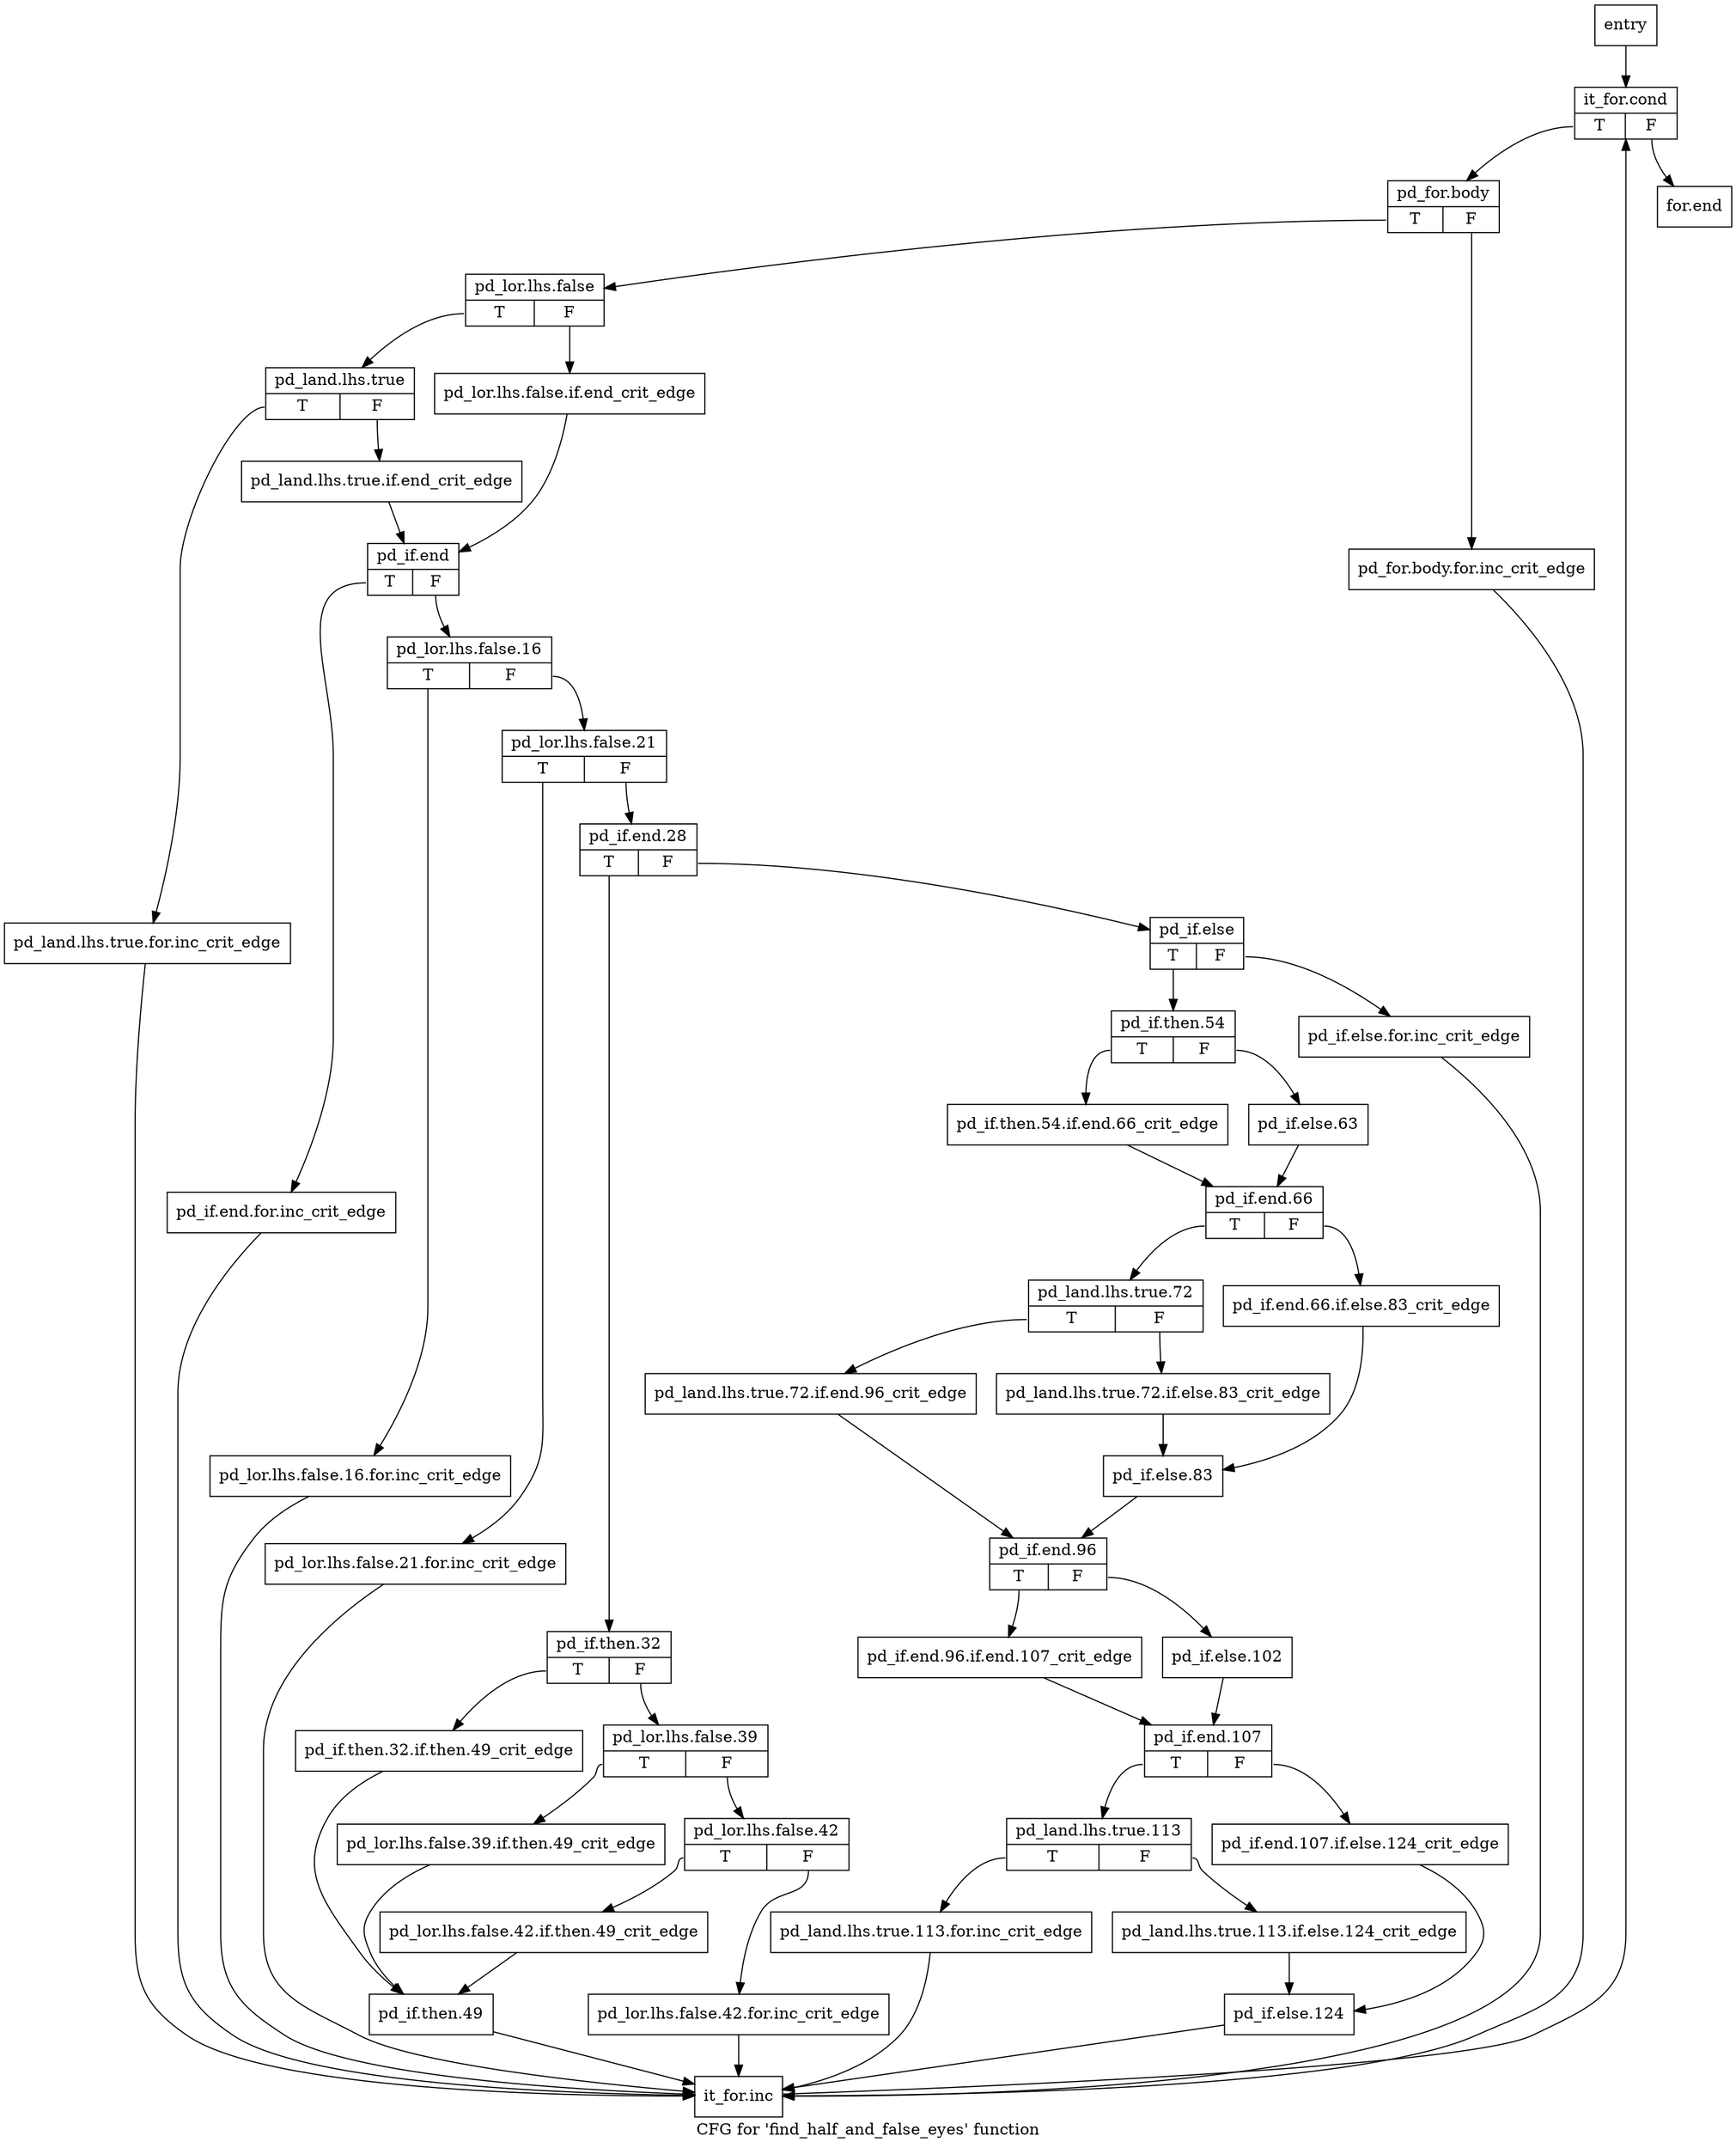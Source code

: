 digraph "CFG for 'find_half_and_false_eyes' function" {
	label="CFG for 'find_half_and_false_eyes' function";

	Node0x30aad00 [shape=record,label="{entry}"];
	Node0x30aad00 -> Node0x30aad50;
	Node0x30aad50 [shape=record,label="{it_for.cond|{<s0>T|<s1>F}}"];
	Node0x30aad50:s0 -> Node0x30aada0;
	Node0x30aad50:s1 -> Node0x30abb10;
	Node0x30aada0 [shape=record,label="{pd_for.body|{<s0>T|<s1>F}}"];
	Node0x30aada0:s0 -> Node0x30aae40;
	Node0x30aada0:s1 -> Node0x30aadf0;
	Node0x30aadf0 [shape=record,label="{pd_for.body.for.inc_crit_edge}"];
	Node0x30aadf0 -> Node0x30abac0;
	Node0x30aae40 [shape=record,label="{pd_lor.lhs.false|{<s0>T|<s1>F}}"];
	Node0x30aae40:s0 -> Node0x30aaee0;
	Node0x30aae40:s1 -> Node0x30aae90;
	Node0x30aae90 [shape=record,label="{pd_lor.lhs.false.if.end_crit_edge}"];
	Node0x30aae90 -> Node0x30aafd0;
	Node0x30aaee0 [shape=record,label="{pd_land.lhs.true|{<s0>T|<s1>F}}"];
	Node0x30aaee0:s0 -> Node0x30aaf80;
	Node0x30aaee0:s1 -> Node0x30aaf30;
	Node0x30aaf30 [shape=record,label="{pd_land.lhs.true.if.end_crit_edge}"];
	Node0x30aaf30 -> Node0x30aafd0;
	Node0x30aaf80 [shape=record,label="{pd_land.lhs.true.for.inc_crit_edge}"];
	Node0x30aaf80 -> Node0x30abac0;
	Node0x30aafd0 [shape=record,label="{pd_if.end|{<s0>T|<s1>F}}"];
	Node0x30aafd0:s0 -> Node0x30ab020;
	Node0x30aafd0:s1 -> Node0x30ab070;
	Node0x30ab020 [shape=record,label="{pd_if.end.for.inc_crit_edge}"];
	Node0x30ab020 -> Node0x30abac0;
	Node0x30ab070 [shape=record,label="{pd_lor.lhs.false.16|{<s0>T|<s1>F}}"];
	Node0x30ab070:s0 -> Node0x30ab0c0;
	Node0x30ab070:s1 -> Node0x30ab110;
	Node0x30ab0c0 [shape=record,label="{pd_lor.lhs.false.16.for.inc_crit_edge}"];
	Node0x30ab0c0 -> Node0x30abac0;
	Node0x30ab110 [shape=record,label="{pd_lor.lhs.false.21|{<s0>T|<s1>F}}"];
	Node0x30ab110:s0 -> Node0x30ab160;
	Node0x30ab110:s1 -> Node0x30ab1b0;
	Node0x30ab160 [shape=record,label="{pd_lor.lhs.false.21.for.inc_crit_edge}"];
	Node0x30ab160 -> Node0x30abac0;
	Node0x30ab1b0 [shape=record,label="{pd_if.end.28|{<s0>T|<s1>F}}"];
	Node0x30ab1b0:s0 -> Node0x30ab200;
	Node0x30ab1b0:s1 -> Node0x30ab480;
	Node0x30ab200 [shape=record,label="{pd_if.then.32|{<s0>T|<s1>F}}"];
	Node0x30ab200:s0 -> Node0x30ab250;
	Node0x30ab200:s1 -> Node0x30ab2a0;
	Node0x30ab250 [shape=record,label="{pd_if.then.32.if.then.49_crit_edge}"];
	Node0x30ab250 -> Node0x30ab430;
	Node0x30ab2a0 [shape=record,label="{pd_lor.lhs.false.39|{<s0>T|<s1>F}}"];
	Node0x30ab2a0:s0 -> Node0x30ab2f0;
	Node0x30ab2a0:s1 -> Node0x30ab340;
	Node0x30ab2f0 [shape=record,label="{pd_lor.lhs.false.39.if.then.49_crit_edge}"];
	Node0x30ab2f0 -> Node0x30ab430;
	Node0x30ab340 [shape=record,label="{pd_lor.lhs.false.42|{<s0>T|<s1>F}}"];
	Node0x30ab340:s0 -> Node0x30ab3e0;
	Node0x30ab340:s1 -> Node0x30ab390;
	Node0x30ab390 [shape=record,label="{pd_lor.lhs.false.42.for.inc_crit_edge}"];
	Node0x30ab390 -> Node0x30abac0;
	Node0x30ab3e0 [shape=record,label="{pd_lor.lhs.false.42.if.then.49_crit_edge}"];
	Node0x30ab3e0 -> Node0x30ab430;
	Node0x30ab430 [shape=record,label="{pd_if.then.49}"];
	Node0x30ab430 -> Node0x30abac0;
	Node0x30ab480 [shape=record,label="{pd_if.else|{<s0>T|<s1>F}}"];
	Node0x30ab480:s0 -> Node0x30ab520;
	Node0x30ab480:s1 -> Node0x30ab4d0;
	Node0x30ab4d0 [shape=record,label="{pd_if.else.for.inc_crit_edge}"];
	Node0x30ab4d0 -> Node0x30abac0;
	Node0x30ab520 [shape=record,label="{pd_if.then.54|{<s0>T|<s1>F}}"];
	Node0x30ab520:s0 -> Node0x30ab570;
	Node0x30ab520:s1 -> Node0x30ab5c0;
	Node0x30ab570 [shape=record,label="{pd_if.then.54.if.end.66_crit_edge}"];
	Node0x30ab570 -> Node0x30ab610;
	Node0x30ab5c0 [shape=record,label="{pd_if.else.63}"];
	Node0x30ab5c0 -> Node0x30ab610;
	Node0x30ab610 [shape=record,label="{pd_if.end.66|{<s0>T|<s1>F}}"];
	Node0x30ab610:s0 -> Node0x30ab6b0;
	Node0x30ab610:s1 -> Node0x30ab660;
	Node0x30ab660 [shape=record,label="{pd_if.end.66.if.else.83_crit_edge}"];
	Node0x30ab660 -> Node0x30ab7a0;
	Node0x30ab6b0 [shape=record,label="{pd_land.lhs.true.72|{<s0>T|<s1>F}}"];
	Node0x30ab6b0:s0 -> Node0x30ab750;
	Node0x30ab6b0:s1 -> Node0x30ab700;
	Node0x30ab700 [shape=record,label="{pd_land.lhs.true.72.if.else.83_crit_edge}"];
	Node0x30ab700 -> Node0x30ab7a0;
	Node0x30ab750 [shape=record,label="{pd_land.lhs.true.72.if.end.96_crit_edge}"];
	Node0x30ab750 -> Node0x30ab7f0;
	Node0x30ab7a0 [shape=record,label="{pd_if.else.83}"];
	Node0x30ab7a0 -> Node0x30ab7f0;
	Node0x30ab7f0 [shape=record,label="{pd_if.end.96|{<s0>T|<s1>F}}"];
	Node0x30ab7f0:s0 -> Node0x30ab840;
	Node0x30ab7f0:s1 -> Node0x30ab890;
	Node0x30ab840 [shape=record,label="{pd_if.end.96.if.end.107_crit_edge}"];
	Node0x30ab840 -> Node0x30ab8e0;
	Node0x30ab890 [shape=record,label="{pd_if.else.102}"];
	Node0x30ab890 -> Node0x30ab8e0;
	Node0x30ab8e0 [shape=record,label="{pd_if.end.107|{<s0>T|<s1>F}}"];
	Node0x30ab8e0:s0 -> Node0x30ab980;
	Node0x30ab8e0:s1 -> Node0x30ab930;
	Node0x30ab930 [shape=record,label="{pd_if.end.107.if.else.124_crit_edge}"];
	Node0x30ab930 -> Node0x30aba70;
	Node0x30ab980 [shape=record,label="{pd_land.lhs.true.113|{<s0>T|<s1>F}}"];
	Node0x30ab980:s0 -> Node0x30aba20;
	Node0x30ab980:s1 -> Node0x30ab9d0;
	Node0x30ab9d0 [shape=record,label="{pd_land.lhs.true.113.if.else.124_crit_edge}"];
	Node0x30ab9d0 -> Node0x30aba70;
	Node0x30aba20 [shape=record,label="{pd_land.lhs.true.113.for.inc_crit_edge}"];
	Node0x30aba20 -> Node0x30abac0;
	Node0x30aba70 [shape=record,label="{pd_if.else.124}"];
	Node0x30aba70 -> Node0x30abac0;
	Node0x30abac0 [shape=record,label="{it_for.inc}"];
	Node0x30abac0 -> Node0x30aad50;
	Node0x30abb10 [shape=record,label="{for.end}"];
}
